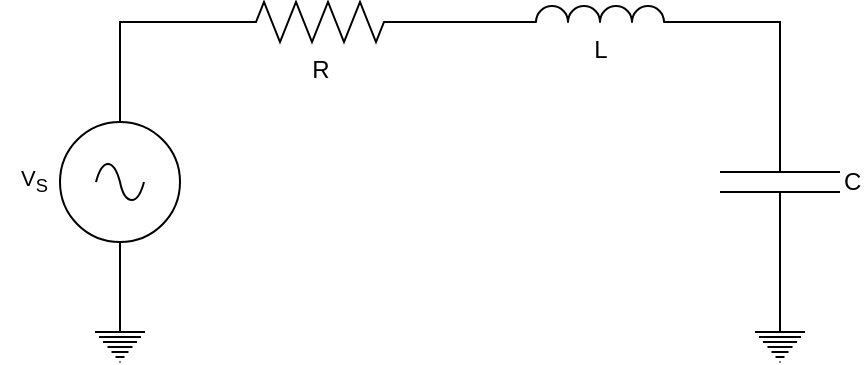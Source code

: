 <mxfile version="28.2.8">
  <diagram name="Page-1" id="IK3DL48-4MuyAVykdjCO">
    <mxGraphModel dx="1360" dy="765" grid="1" gridSize="10" guides="1" tooltips="1" connect="1" arrows="1" fold="1" page="1" pageScale="1" pageWidth="827" pageHeight="1169" math="0" shadow="0">
      <root>
        <mxCell id="0" />
        <mxCell id="1" parent="0" />
        <mxCell id="JAysM2_kemvz-S5fP75q-10" value="" style="edgeStyle=orthogonalEdgeStyle;shape=connector;rounded=0;orthogonalLoop=1;jettySize=auto;html=1;strokeColor=default;align=center;verticalAlign=middle;fontFamily=Helvetica;fontSize=11;fontColor=default;labelBackgroundColor=default;endArrow=none;endFill=0;convertToSvg=1;" parent="1" source="JAysM2_kemvz-S5fP75q-1" target="JAysM2_kemvz-S5fP75q-2" edge="1">
          <mxGeometry relative="1" as="geometry">
            <Array as="points">
              <mxPoint x="310" y="80" />
              <mxPoint x="310" y="80" />
            </Array>
          </mxGeometry>
        </mxCell>
        <mxCell id="JAysM2_kemvz-S5fP75q-1" value="R" style="pointerEvents=1;verticalLabelPosition=bottom;shadow=0;dashed=0;align=center;html=1;verticalAlign=top;shape=mxgraph.electrical.resistors.resistor_2;convertToSvg=1;" parent="1" vertex="1">
          <mxGeometry x="180" y="70" width="100" height="20" as="geometry" />
        </mxCell>
        <mxCell id="JAysM2_kemvz-S5fP75q-2" value="L" style="pointerEvents=1;verticalLabelPosition=bottom;shadow=0;dashed=0;align=center;html=1;verticalAlign=top;shape=mxgraph.electrical.inductors.inductor_3;convertToSvg=1;" parent="1" vertex="1">
          <mxGeometry x="320" y="72" width="100" height="8" as="geometry" />
        </mxCell>
        <mxCell id="JAysM2_kemvz-S5fP75q-12" value="" style="edgeStyle=orthogonalEdgeStyle;shape=connector;rounded=0;orthogonalLoop=1;jettySize=auto;html=1;strokeColor=default;align=center;verticalAlign=middle;fontFamily=Helvetica;fontSize=11;fontColor=default;labelBackgroundColor=default;endArrow=none;endFill=0;convertToSvg=1;" parent="1" source="JAysM2_kemvz-S5fP75q-4" target="JAysM2_kemvz-S5fP75q-7" edge="1">
          <mxGeometry relative="1" as="geometry" />
        </mxCell>
        <mxCell id="JAysM2_kemvz-S5fP75q-4" value="C" style="pointerEvents=1;verticalLabelPosition=bottom;shadow=0;dashed=0;align=left;html=1;verticalAlign=middle;shape=mxgraph.electrical.capacitors.capacitor_1;rotation=90;horizontal=0;convertToSvg=1;" parent="1" vertex="1">
          <mxGeometry x="410" y="130" width="100" height="60" as="geometry" />
        </mxCell>
        <mxCell id="JAysM2_kemvz-S5fP75q-8" value="" style="edgeStyle=orthogonalEdgeStyle;rounded=0;orthogonalLoop=1;jettySize=auto;html=1;endArrow=none;endFill=0;convertToSvg=1;" parent="1" source="JAysM2_kemvz-S5fP75q-5" target="JAysM2_kemvz-S5fP75q-6" edge="1">
          <mxGeometry relative="1" as="geometry" />
        </mxCell>
        <mxCell id="JAysM2_kemvz-S5fP75q-5" value="" style="pointerEvents=1;verticalLabelPosition=bottom;shadow=0;dashed=0;align=center;html=1;verticalAlign=top;shape=mxgraph.electrical.signal_sources.source;aspect=fixed;points=[[0.5,0,0],[1,0.5,0],[0.5,1,0],[0,0.5,0]];elSignalType=ac;convertToSvg=1;spacingLeft=0;spacingBottom=0;spacingTop=0;" parent="1" vertex="1">
          <mxGeometry x="100" y="130" width="60" height="60" as="geometry" />
        </mxCell>
        <mxCell id="JAysM2_kemvz-S5fP75q-6" value="" style="pointerEvents=1;verticalLabelPosition=bottom;shadow=0;dashed=0;align=center;html=1;verticalAlign=top;shape=mxgraph.electrical.signal_sources.protective_earth;convertToSvg=1;" parent="1" vertex="1">
          <mxGeometry x="117.5" y="230" width="25" height="20" as="geometry" />
        </mxCell>
        <mxCell id="JAysM2_kemvz-S5fP75q-7" value="" style="pointerEvents=1;verticalLabelPosition=bottom;shadow=0;dashed=0;align=center;html=1;verticalAlign=top;shape=mxgraph.electrical.signal_sources.protective_earth;convertToSvg=1;" parent="1" vertex="1">
          <mxGeometry x="447.5" y="230" width="25" height="20" as="geometry" />
        </mxCell>
        <mxCell id="JAysM2_kemvz-S5fP75q-9" style="edgeStyle=orthogonalEdgeStyle;shape=connector;rounded=0;orthogonalLoop=1;jettySize=auto;html=1;exitX=0.5;exitY=0;exitDx=0;exitDy=0;exitPerimeter=0;entryX=0;entryY=0.5;entryDx=0;entryDy=0;entryPerimeter=0;strokeColor=default;align=center;verticalAlign=middle;fontFamily=Helvetica;fontSize=11;fontColor=default;labelBackgroundColor=default;endArrow=none;endFill=0;convertToSvg=1;" parent="1" source="JAysM2_kemvz-S5fP75q-5" target="JAysM2_kemvz-S5fP75q-1" edge="1">
          <mxGeometry relative="1" as="geometry" />
        </mxCell>
        <mxCell id="JAysM2_kemvz-S5fP75q-11" style="edgeStyle=orthogonalEdgeStyle;shape=connector;rounded=0;orthogonalLoop=1;jettySize=auto;html=1;exitX=1;exitY=1;exitDx=0;exitDy=0;exitPerimeter=0;entryX=0;entryY=0.5;entryDx=0;entryDy=0;entryPerimeter=0;strokeColor=default;align=center;verticalAlign=middle;fontFamily=Helvetica;fontSize=11;fontColor=default;labelBackgroundColor=default;endArrow=none;endFill=0;convertToSvg=1;" parent="1" source="JAysM2_kemvz-S5fP75q-2" target="JAysM2_kemvz-S5fP75q-4" edge="1">
          <mxGeometry relative="1" as="geometry">
            <Array as="points">
              <mxPoint x="460" y="80" />
            </Array>
          </mxGeometry>
        </mxCell>
        <mxCell id="JAysM2_kemvz-S5fP75q-13" value="V&lt;sub&gt;S&lt;/sub&gt;" style="text;html=1;whiteSpace=wrap;strokeColor=none;fillColor=none;align=right;verticalAlign=middle;rounded=0;fontFamily=Helvetica;fontSize=11;fontColor=default;labelBackgroundColor=default;convertToSvg=1;" parent="1" vertex="1">
          <mxGeometry x="70" y="150" width="26" height="20" as="geometry" />
        </mxCell>
      </root>
    </mxGraphModel>
  </diagram>
</mxfile>
